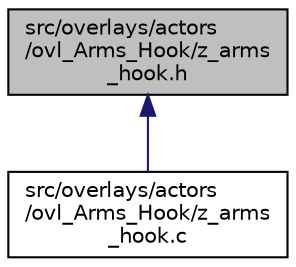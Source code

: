 digraph "src/overlays/actors/ovl_Arms_Hook/z_arms_hook.h"
{
 // LATEX_PDF_SIZE
  edge [fontname="Helvetica",fontsize="10",labelfontname="Helvetica",labelfontsize="10"];
  node [fontname="Helvetica",fontsize="10",shape=record];
  Node1 [label="src/overlays/actors\l/ovl_Arms_Hook/z_arms\l_hook.h",height=0.2,width=0.4,color="black", fillcolor="grey75", style="filled", fontcolor="black",tooltip=" "];
  Node1 -> Node2 [dir="back",color="midnightblue",fontsize="10",style="solid",fontname="Helvetica"];
  Node2 [label="src/overlays/actors\l/ovl_Arms_Hook/z_arms\l_hook.c",height=0.2,width=0.4,color="black", fillcolor="white", style="filled",URL="$de/da2/z__arms__hook_8c.html",tooltip=" "];
}

